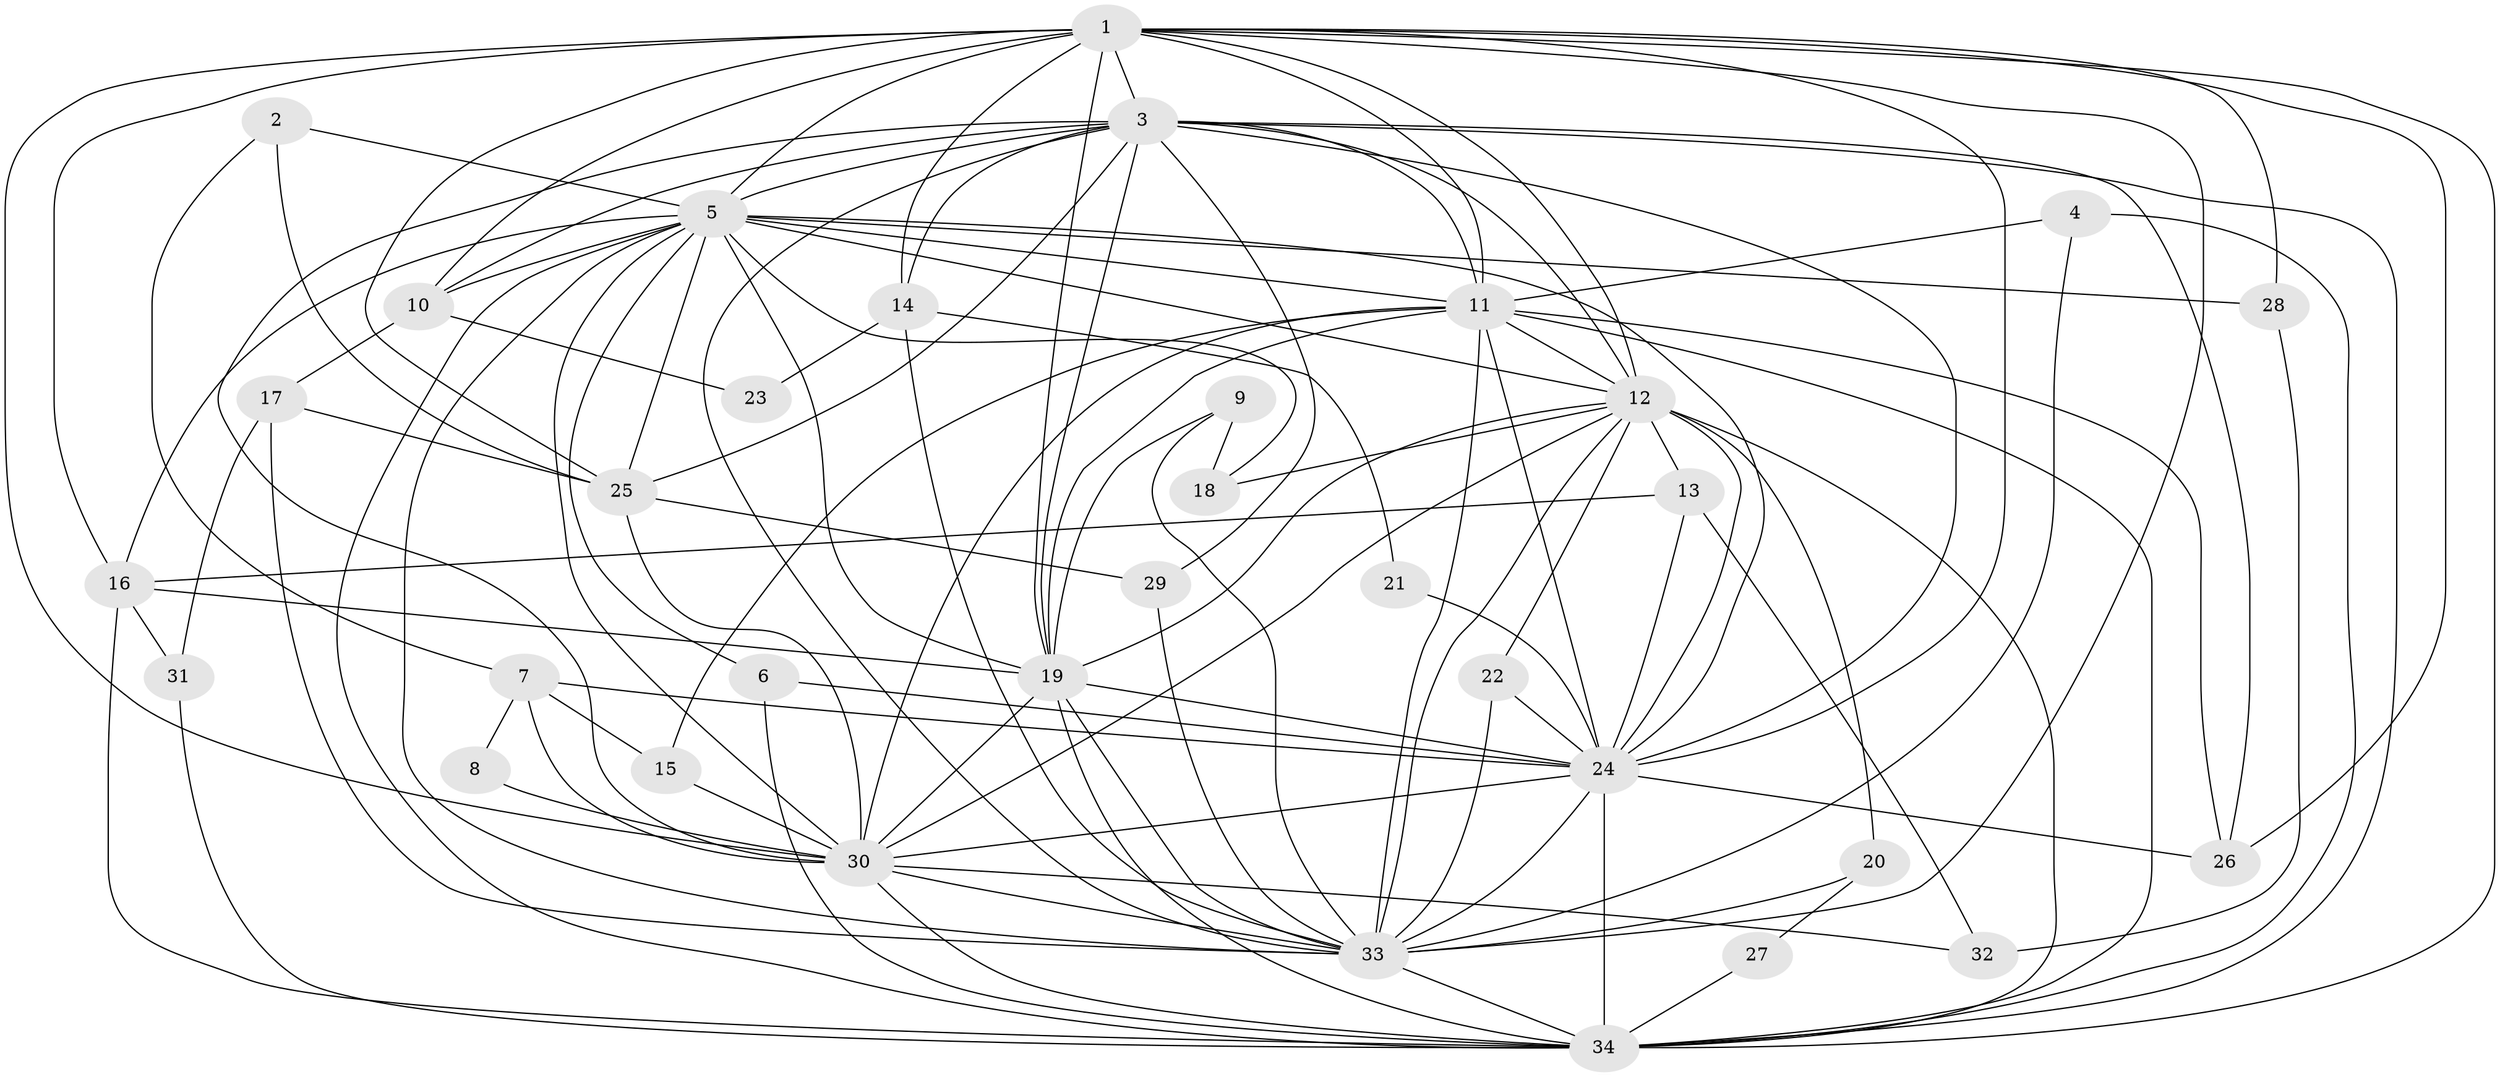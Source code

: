 // original degree distribution, {20: 0.029411764705882353, 16: 0.04411764705882353, 13: 0.014705882352941176, 18: 0.029411764705882353, 15: 0.014705882352941176, 14: 0.014705882352941176, 7: 0.014705882352941176, 3: 0.16176470588235295, 2: 0.5441176470588235, 6: 0.029411764705882353, 4: 0.07352941176470588, 5: 0.029411764705882353}
// Generated by graph-tools (version 1.1) at 2025/36/03/04/25 23:36:18]
// undirected, 34 vertices, 112 edges
graph export_dot {
  node [color=gray90,style=filled];
  1;
  2;
  3;
  4;
  5;
  6;
  7;
  8;
  9;
  10;
  11;
  12;
  13;
  14;
  15;
  16;
  17;
  18;
  19;
  20;
  21;
  22;
  23;
  24;
  25;
  26;
  27;
  28;
  29;
  30;
  31;
  32;
  33;
  34;
  1 -- 3 [weight=1.0];
  1 -- 5 [weight=2.0];
  1 -- 10 [weight=1.0];
  1 -- 11 [weight=1.0];
  1 -- 12 [weight=1.0];
  1 -- 14 [weight=1.0];
  1 -- 16 [weight=1.0];
  1 -- 19 [weight=2.0];
  1 -- 24 [weight=1.0];
  1 -- 25 [weight=1.0];
  1 -- 26 [weight=1.0];
  1 -- 28 [weight=1.0];
  1 -- 30 [weight=1.0];
  1 -- 33 [weight=1.0];
  1 -- 34 [weight=2.0];
  2 -- 5 [weight=1.0];
  2 -- 7 [weight=1.0];
  2 -- 25 [weight=1.0];
  3 -- 5 [weight=1.0];
  3 -- 10 [weight=1.0];
  3 -- 11 [weight=2.0];
  3 -- 12 [weight=1.0];
  3 -- 14 [weight=1.0];
  3 -- 19 [weight=1.0];
  3 -- 24 [weight=1.0];
  3 -- 25 [weight=1.0];
  3 -- 26 [weight=1.0];
  3 -- 29 [weight=1.0];
  3 -- 30 [weight=2.0];
  3 -- 33 [weight=1.0];
  3 -- 34 [weight=1.0];
  4 -- 11 [weight=1.0];
  4 -- 33 [weight=1.0];
  4 -- 34 [weight=1.0];
  5 -- 6 [weight=1.0];
  5 -- 10 [weight=1.0];
  5 -- 11 [weight=1.0];
  5 -- 12 [weight=1.0];
  5 -- 16 [weight=1.0];
  5 -- 18 [weight=1.0];
  5 -- 19 [weight=1.0];
  5 -- 24 [weight=2.0];
  5 -- 25 [weight=1.0];
  5 -- 28 [weight=1.0];
  5 -- 30 [weight=1.0];
  5 -- 33 [weight=2.0];
  5 -- 34 [weight=1.0];
  6 -- 24 [weight=1.0];
  6 -- 34 [weight=1.0];
  7 -- 8 [weight=1.0];
  7 -- 15 [weight=1.0];
  7 -- 24 [weight=1.0];
  7 -- 30 [weight=1.0];
  8 -- 30 [weight=1.0];
  9 -- 18 [weight=1.0];
  9 -- 19 [weight=1.0];
  9 -- 33 [weight=1.0];
  10 -- 17 [weight=1.0];
  10 -- 23 [weight=1.0];
  11 -- 12 [weight=1.0];
  11 -- 15 [weight=1.0];
  11 -- 19 [weight=1.0];
  11 -- 24 [weight=1.0];
  11 -- 26 [weight=1.0];
  11 -- 30 [weight=1.0];
  11 -- 33 [weight=1.0];
  11 -- 34 [weight=1.0];
  12 -- 13 [weight=1.0];
  12 -- 18 [weight=1.0];
  12 -- 19 [weight=1.0];
  12 -- 20 [weight=1.0];
  12 -- 22 [weight=1.0];
  12 -- 24 [weight=1.0];
  12 -- 30 [weight=1.0];
  12 -- 33 [weight=3.0];
  12 -- 34 [weight=1.0];
  13 -- 16 [weight=1.0];
  13 -- 24 [weight=1.0];
  13 -- 32 [weight=1.0];
  14 -- 21 [weight=1.0];
  14 -- 23 [weight=1.0];
  14 -- 33 [weight=1.0];
  15 -- 30 [weight=1.0];
  16 -- 19 [weight=1.0];
  16 -- 31 [weight=1.0];
  16 -- 34 [weight=1.0];
  17 -- 25 [weight=1.0];
  17 -- 31 [weight=1.0];
  17 -- 33 [weight=1.0];
  19 -- 24 [weight=2.0];
  19 -- 30 [weight=2.0];
  19 -- 33 [weight=1.0];
  19 -- 34 [weight=1.0];
  20 -- 27 [weight=1.0];
  20 -- 33 [weight=1.0];
  21 -- 24 [weight=1.0];
  22 -- 24 [weight=1.0];
  22 -- 33 [weight=1.0];
  24 -- 26 [weight=1.0];
  24 -- 30 [weight=1.0];
  24 -- 33 [weight=1.0];
  24 -- 34 [weight=2.0];
  25 -- 29 [weight=1.0];
  25 -- 30 [weight=1.0];
  27 -- 34 [weight=1.0];
  28 -- 32 [weight=1.0];
  29 -- 33 [weight=1.0];
  30 -- 32 [weight=1.0];
  30 -- 33 [weight=1.0];
  30 -- 34 [weight=1.0];
  31 -- 34 [weight=1.0];
  33 -- 34 [weight=1.0];
}
